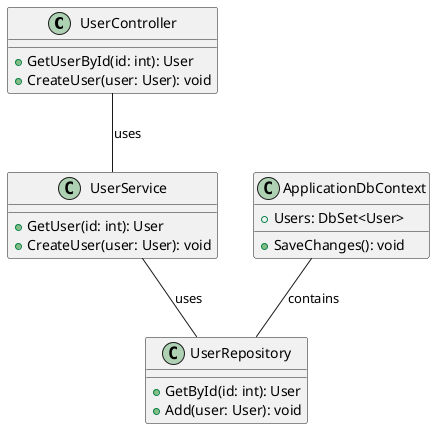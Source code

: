 @startuml class-diagram

class UserController {
  +GetUserById(id: int): User
  +CreateUser(user: User): void
}

class UserService {
  +GetUser(id: int): User
  +CreateUser(user: User): void
}

class UserRepository {
  +GetById(id: int): User
  +Add(user: User): void
}

class ApplicationDbContext {
  +Users: DbSet<User>
  +SaveChanges(): void
}

UserController -- UserService : uses
UserService -- UserRepository : uses
ApplicationDbContext -- UserRepository : contains

@enduml

